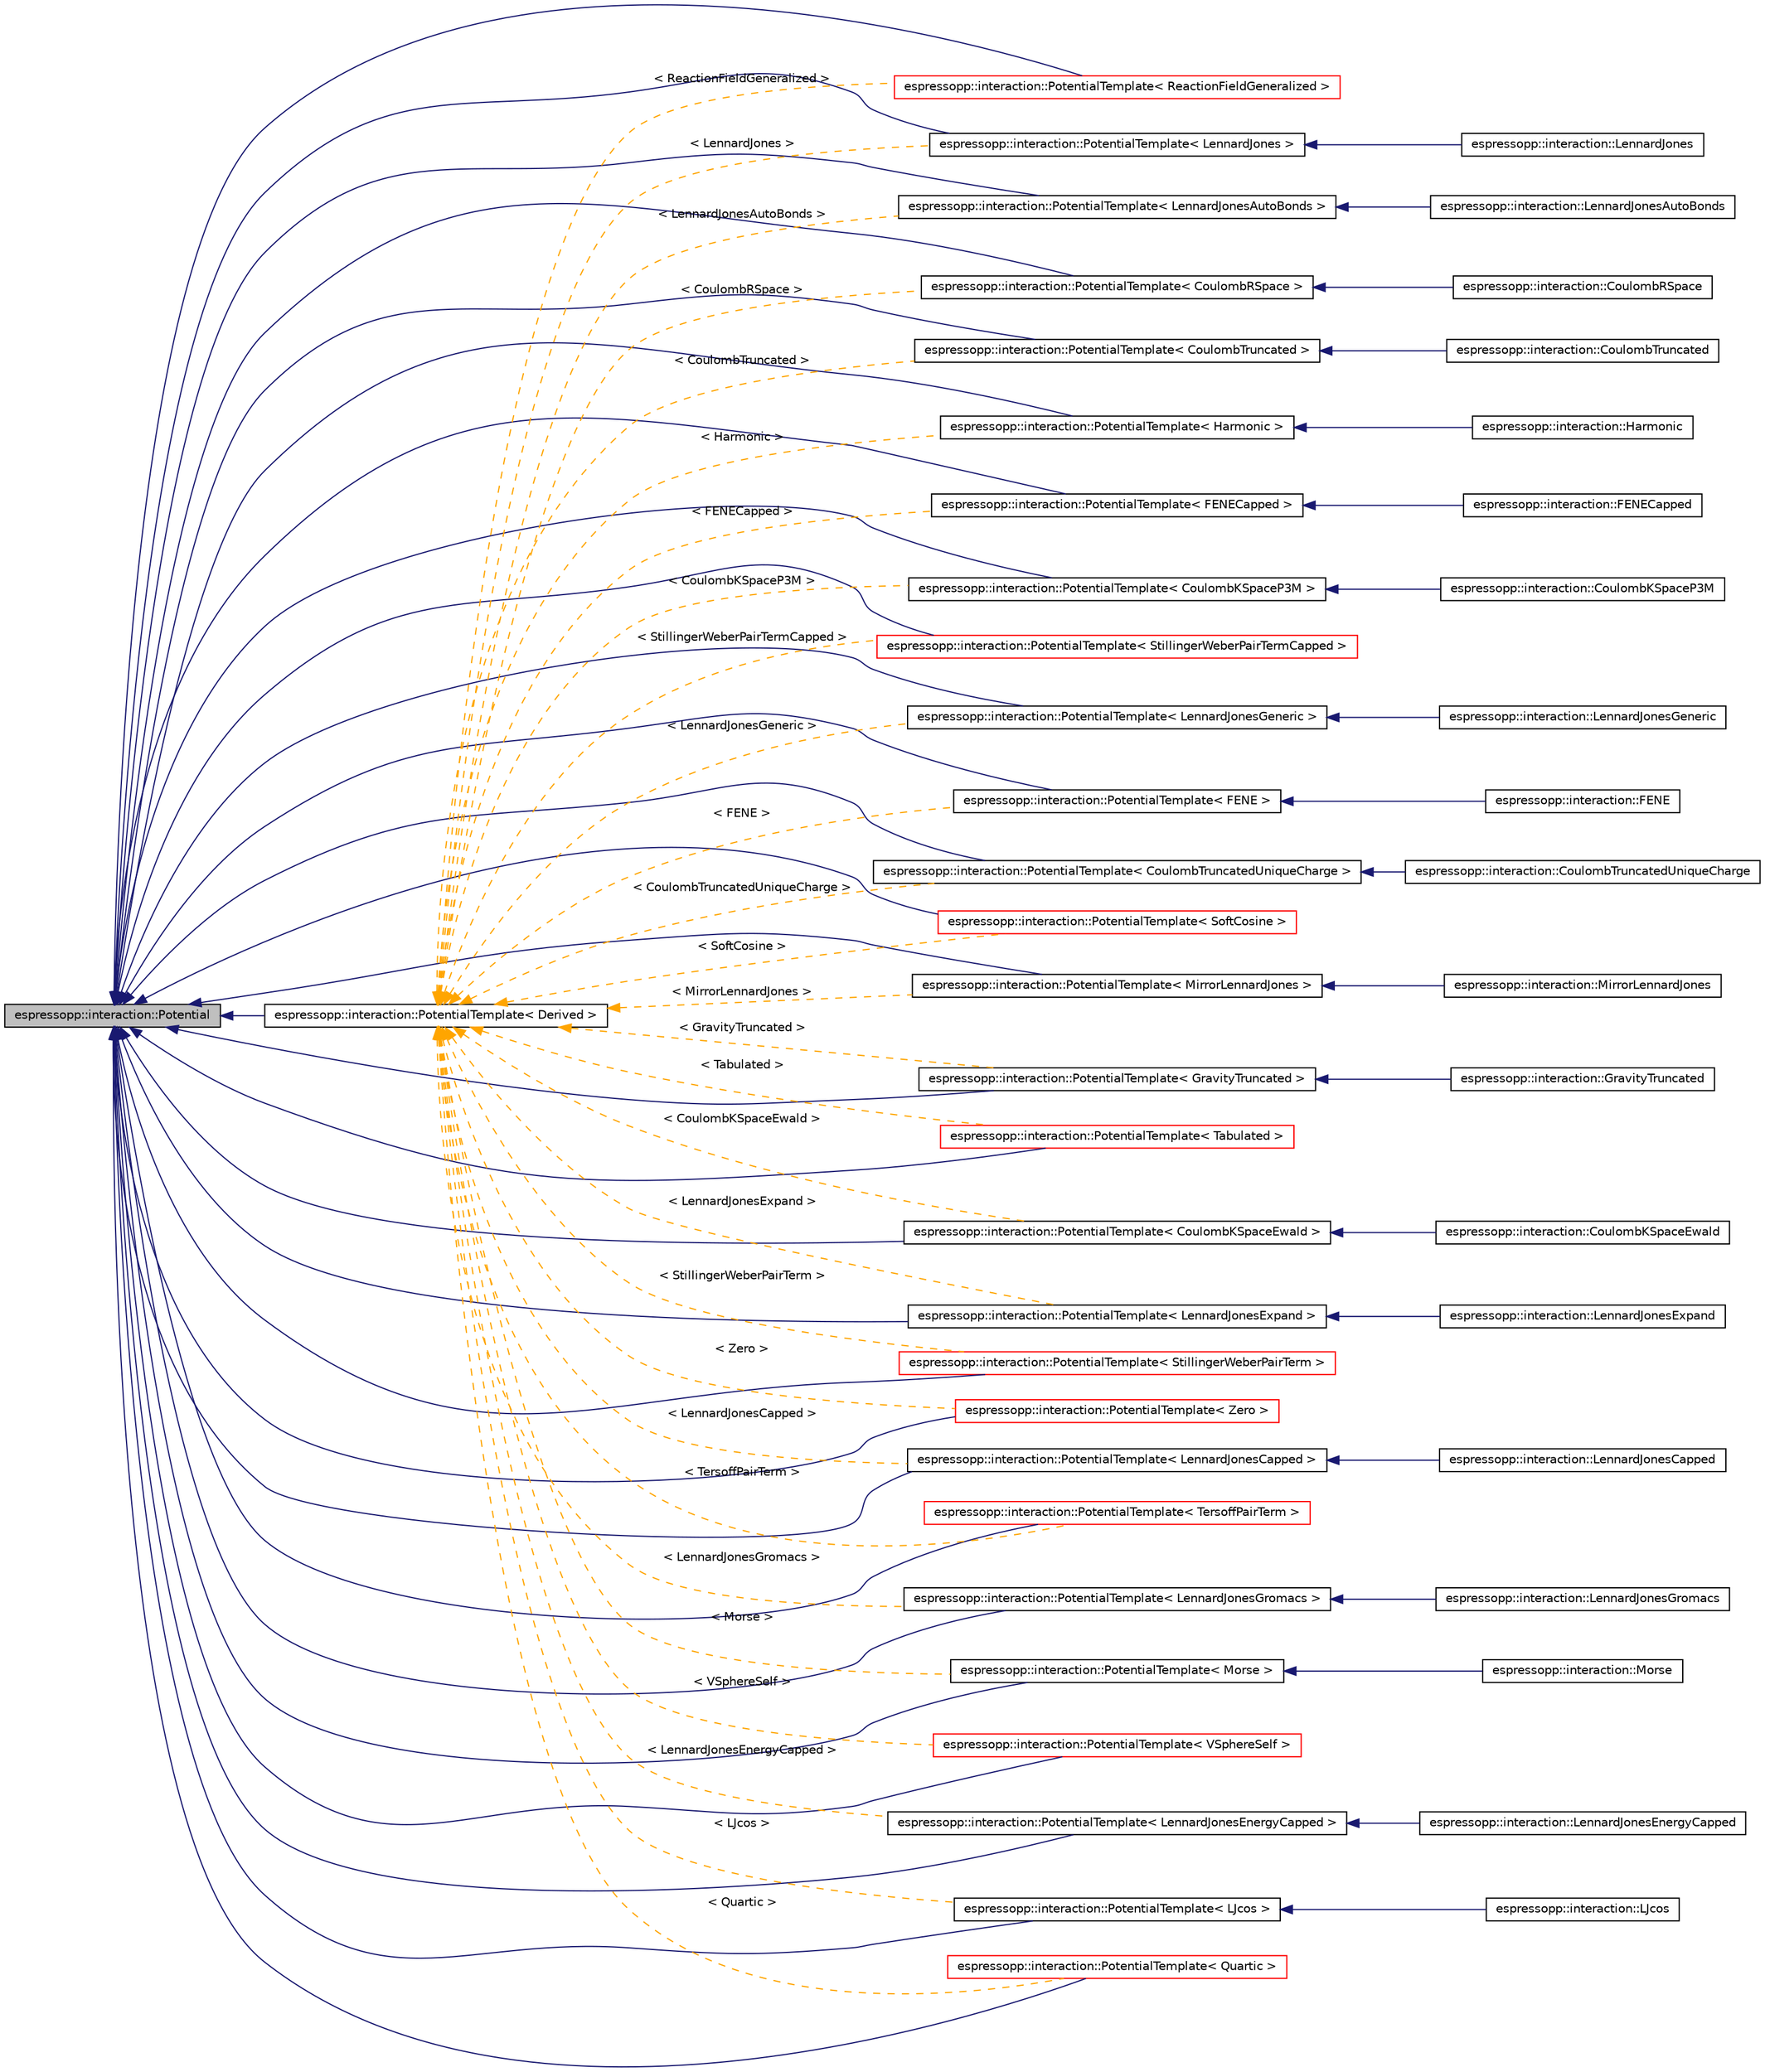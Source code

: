 digraph G
{
  edge [fontname="Helvetica",fontsize="10",labelfontname="Helvetica",labelfontsize="10"];
  node [fontname="Helvetica",fontsize="10",shape=record];
  rankdir="LR";
  Node1 [label="espressopp::interaction::Potential",height=0.2,width=0.4,color="black", fillcolor="grey75", style="filled" fontcolor="black"];
  Node1 -> Node2 [dir="back",color="midnightblue",fontsize="10",style="solid",fontname="Helvetica"];
  Node2 [label="espressopp::interaction::PotentialTemplate\< Derived \>",height=0.2,width=0.4,color="black", fillcolor="white", style="filled",URL="$classespressopp_1_1interaction_1_1PotentialTemplate.html",tooltip="Provides a template for the simple implementation of a shifted, absolute distance dependent potential..."];
  Node2 -> Node3 [dir="back",color="orange",fontsize="10",style="dashed",label=" \< LennardJonesGeneric \>" ,fontname="Helvetica"];
  Node3 [label="espressopp::interaction::PotentialTemplate\< LennardJonesGeneric \>",height=0.2,width=0.4,color="black", fillcolor="white", style="filled",URL="$classespressopp_1_1interaction_1_1PotentialTemplate.html"];
  Node3 -> Node4 [dir="back",color="midnightblue",fontsize="10",style="solid",fontname="Helvetica"];
  Node4 [label="espressopp::interaction::LennardJonesGeneric",height=0.2,width=0.4,color="black", fillcolor="white", style="filled",URL="$classespressopp_1_1interaction_1_1LennardJonesGeneric.html",tooltip="This class provides methods to compute forces and energies of the a generic Lennard Jones potential w..."];
  Node2 -> Node5 [dir="back",color="orange",fontsize="10",style="dashed",label=" \< CoulombTruncated \>" ,fontname="Helvetica"];
  Node5 [label="espressopp::interaction::PotentialTemplate\< CoulombTruncated \>",height=0.2,width=0.4,color="black", fillcolor="white", style="filled",URL="$classespressopp_1_1interaction_1_1PotentialTemplate.html"];
  Node5 -> Node6 [dir="back",color="midnightblue",fontsize="10",style="solid",fontname="Helvetica"];
  Node6 [label="espressopp::interaction::CoulombTruncated",height=0.2,width=0.4,color="black", fillcolor="white", style="filled",URL="$classespressopp_1_1interaction_1_1CoulombTruncated.html"];
  Node2 -> Node7 [dir="back",color="orange",fontsize="10",style="dashed",label=" \< StillingerWeberPairTermCapped \>" ,fontname="Helvetica"];
  Node7 [label="espressopp::interaction::PotentialTemplate\< StillingerWeberPairTermCapped \>",height=0.2,width=0.4,color="red", fillcolor="white", style="filled",URL="$classespressopp_1_1interaction_1_1PotentialTemplate.html"];
  Node2 -> Node8 [dir="back",color="orange",fontsize="10",style="dashed",label=" \< SoftCosine \>" ,fontname="Helvetica"];
  Node8 [label="espressopp::interaction::PotentialTemplate\< SoftCosine \>",height=0.2,width=0.4,color="red", fillcolor="white", style="filled",URL="$classespressopp_1_1interaction_1_1PotentialTemplate.html"];
  Node2 -> Node9 [dir="back",color="orange",fontsize="10",style="dashed",label=" \< LennardJones \>" ,fontname="Helvetica"];
  Node9 [label="espressopp::interaction::PotentialTemplate\< LennardJones \>",height=0.2,width=0.4,color="black", fillcolor="white", style="filled",URL="$classespressopp_1_1interaction_1_1PotentialTemplate.html"];
  Node9 -> Node10 [dir="back",color="midnightblue",fontsize="10",style="solid",fontname="Helvetica"];
  Node10 [label="espressopp::interaction::LennardJones",height=0.2,width=0.4,color="black", fillcolor="white", style="filled",URL="$classespressopp_1_1interaction_1_1LennardJones.html",tooltip="This class provides methods to compute forces and energies of the Lennard Jones potential."];
  Node2 -> Node11 [dir="back",color="orange",fontsize="10",style="dashed",label=" \< CoulombRSpace \>" ,fontname="Helvetica"];
  Node11 [label="espressopp::interaction::PotentialTemplate\< CoulombRSpace \>",height=0.2,width=0.4,color="black", fillcolor="white", style="filled",URL="$classespressopp_1_1interaction_1_1PotentialTemplate.html"];
  Node11 -> Node12 [dir="back",color="midnightblue",fontsize="10",style="solid",fontname="Helvetica"];
  Node12 [label="espressopp::interaction::CoulombRSpace",height=0.2,width=0.4,color="black", fillcolor="white", style="filled",URL="$classespressopp_1_1interaction_1_1CoulombRSpace.html"];
  Node2 -> Node13 [dir="back",color="orange",fontsize="10",style="dashed",label=" \< CoulombTruncatedUniqueCharge \>" ,fontname="Helvetica"];
  Node13 [label="espressopp::interaction::PotentialTemplate\< CoulombTruncatedUniqueCharge \>",height=0.2,width=0.4,color="black", fillcolor="white", style="filled",URL="$classespressopp_1_1interaction_1_1PotentialTemplate.html"];
  Node13 -> Node14 [dir="back",color="midnightblue",fontsize="10",style="solid",fontname="Helvetica"];
  Node14 [label="espressopp::interaction::CoulombTruncatedUniqueCharge",height=0.2,width=0.4,color="black", fillcolor="white", style="filled",URL="$classespressopp_1_1interaction_1_1CoulombTruncatedUniqueCharge.html"];
  Node2 -> Node15 [dir="back",color="orange",fontsize="10",style="dashed",label=" \< ReactionFieldGeneralized \>" ,fontname="Helvetica"];
  Node15 [label="espressopp::interaction::PotentialTemplate\< ReactionFieldGeneralized \>",height=0.2,width=0.4,color="red", fillcolor="white", style="filled",URL="$classespressopp_1_1interaction_1_1PotentialTemplate.html"];
  Node2 -> Node16 [dir="back",color="orange",fontsize="10",style="dashed",label=" \< LennardJonesAutoBonds \>" ,fontname="Helvetica"];
  Node16 [label="espressopp::interaction::PotentialTemplate\< LennardJonesAutoBonds \>",height=0.2,width=0.4,color="black", fillcolor="white", style="filled",URL="$classespressopp_1_1interaction_1_1PotentialTemplate.html"];
  Node16 -> Node17 [dir="back",color="midnightblue",fontsize="10",style="solid",fontname="Helvetica"];
  Node17 [label="espressopp::interaction::LennardJonesAutoBonds",height=0.2,width=0.4,color="black", fillcolor="white", style="filled",URL="$classespressopp_1_1interaction_1_1LennardJonesAutoBonds.html",tooltip="This class provides methods to compute forces and energies of the Lennard Jones potential."];
  Node2 -> Node18 [dir="back",color="orange",fontsize="10",style="dashed",label=" \< Harmonic \>" ,fontname="Helvetica"];
  Node18 [label="espressopp::interaction::PotentialTemplate\< Harmonic \>",height=0.2,width=0.4,color="black", fillcolor="white", style="filled",URL="$classespressopp_1_1interaction_1_1PotentialTemplate.html"];
  Node18 -> Node19 [dir="back",color="midnightblue",fontsize="10",style="solid",fontname="Helvetica"];
  Node19 [label="espressopp::interaction::Harmonic",height=0.2,width=0.4,color="black", fillcolor="white", style="filled",URL="$classespressopp_1_1interaction_1_1Harmonic.html"];
  Node2 -> Node20 [dir="back",color="orange",fontsize="10",style="dashed",label=" \< Tabulated \>" ,fontname="Helvetica"];
  Node20 [label="espressopp::interaction::PotentialTemplate\< Tabulated \>",height=0.2,width=0.4,color="red", fillcolor="white", style="filled",URL="$classespressopp_1_1interaction_1_1PotentialTemplate.html"];
  Node2 -> Node21 [dir="back",color="orange",fontsize="10",style="dashed",label=" \< FENECapped \>" ,fontname="Helvetica"];
  Node21 [label="espressopp::interaction::PotentialTemplate\< FENECapped \>",height=0.2,width=0.4,color="black", fillcolor="white", style="filled",URL="$classespressopp_1_1interaction_1_1PotentialTemplate.html"];
  Node21 -> Node22 [dir="back",color="midnightblue",fontsize="10",style="solid",fontname="Helvetica"];
  Node22 [label="espressopp::interaction::FENECapped",height=0.2,width=0.4,color="black", fillcolor="white", style="filled",URL="$classespressopp_1_1interaction_1_1FENECapped.html",tooltip="This class provides methods to compute forces and energies of the FENECapped potential."];
  Node2 -> Node23 [dir="back",color="orange",fontsize="10",style="dashed",label=" \< FENE \>" ,fontname="Helvetica"];
  Node23 [label="espressopp::interaction::PotentialTemplate\< FENE \>",height=0.2,width=0.4,color="black", fillcolor="white", style="filled",URL="$classespressopp_1_1interaction_1_1PotentialTemplate.html"];
  Node23 -> Node24 [dir="back",color="midnightblue",fontsize="10",style="solid",fontname="Helvetica"];
  Node24 [label="espressopp::interaction::FENE",height=0.2,width=0.4,color="black", fillcolor="white", style="filled",URL="$classespressopp_1_1interaction_1_1FENE.html",tooltip="This class provides methods to compute forces and energies of the FENE potential."];
  Node2 -> Node25 [dir="back",color="orange",fontsize="10",style="dashed",label=" \< VSphereSelf \>" ,fontname="Helvetica"];
  Node25 [label="espressopp::interaction::PotentialTemplate\< VSphereSelf \>",height=0.2,width=0.4,color="red", fillcolor="white", style="filled",URL="$classespressopp_1_1interaction_1_1PotentialTemplate.html"];
  Node2 -> Node26 [dir="back",color="orange",fontsize="10",style="dashed",label=" \< LJcos \>" ,fontname="Helvetica"];
  Node26 [label="espressopp::interaction::PotentialTemplate\< LJcos \>",height=0.2,width=0.4,color="black", fillcolor="white", style="filled",URL="$classespressopp_1_1interaction_1_1PotentialTemplate.html"];
  Node26 -> Node27 [dir="back",color="midnightblue",fontsize="10",style="solid",fontname="Helvetica"];
  Node27 [label="espressopp::interaction::LJcos",height=0.2,width=0.4,color="black", fillcolor="white", style="filled",URL="$classespressopp_1_1interaction_1_1LJcos.html",tooltip="This class provides methods to compute forces and energies of the modified Lennard Jones potential..."];
  Node2 -> Node28 [dir="back",color="orange",fontsize="10",style="dashed",label=" \< LennardJonesExpand \>" ,fontname="Helvetica"];
  Node28 [label="espressopp::interaction::PotentialTemplate\< LennardJonesExpand \>",height=0.2,width=0.4,color="black", fillcolor="white", style="filled",URL="$classespressopp_1_1interaction_1_1PotentialTemplate.html"];
  Node28 -> Node29 [dir="back",color="midnightblue",fontsize="10",style="solid",fontname="Helvetica"];
  Node29 [label="espressopp::interaction::LennardJonesExpand",height=0.2,width=0.4,color="black", fillcolor="white", style="filled",URL="$classespressopp_1_1interaction_1_1LennardJonesExpand.html"];
  Node2 -> Node30 [dir="back",color="orange",fontsize="10",style="dashed",label=" \< TersoffPairTerm \>" ,fontname="Helvetica"];
  Node30 [label="espressopp::interaction::PotentialTemplate\< TersoffPairTerm \>",height=0.2,width=0.4,color="red", fillcolor="white", style="filled",URL="$classespressopp_1_1interaction_1_1PotentialTemplate.html"];
  Node2 -> Node31 [dir="back",color="orange",fontsize="10",style="dashed",label=" \< CoulombKSpaceEwald \>" ,fontname="Helvetica"];
  Node31 [label="espressopp::interaction::PotentialTemplate\< CoulombKSpaceEwald \>",height=0.2,width=0.4,color="black", fillcolor="white", style="filled",URL="$classespressopp_1_1interaction_1_1PotentialTemplate.html"];
  Node31 -> Node32 [dir="back",color="midnightblue",fontsize="10",style="solid",fontname="Helvetica"];
  Node32 [label="espressopp::interaction::CoulombKSpaceEwald",height=0.2,width=0.4,color="black", fillcolor="white", style="filled",URL="$classespressopp_1_1interaction_1_1CoulombKSpaceEwald.html",tooltip="This class provides methods to compute forces and energies of the CoulombKSpaceEwald part..."];
  Node2 -> Node33 [dir="back",color="orange",fontsize="10",style="dashed",label=" \< LennardJonesGromacs \>" ,fontname="Helvetica"];
  Node33 [label="espressopp::interaction::PotentialTemplate\< LennardJonesGromacs \>",height=0.2,width=0.4,color="black", fillcolor="white", style="filled",URL="$classespressopp_1_1interaction_1_1PotentialTemplate.html"];
  Node33 -> Node34 [dir="back",color="midnightblue",fontsize="10",style="solid",fontname="Helvetica"];
  Node34 [label="espressopp::interaction::LennardJonesGromacs",height=0.2,width=0.4,color="black", fillcolor="white", style="filled",URL="$classespressopp_1_1interaction_1_1LennardJonesGromacs.html"];
  Node2 -> Node35 [dir="back",color="orange",fontsize="10",style="dashed",label=" \< LennardJonesEnergyCapped \>" ,fontname="Helvetica"];
  Node35 [label="espressopp::interaction::PotentialTemplate\< LennardJonesEnergyCapped \>",height=0.2,width=0.4,color="black", fillcolor="white", style="filled",URL="$classespressopp_1_1interaction_1_1PotentialTemplate.html"];
  Node35 -> Node36 [dir="back",color="midnightblue",fontsize="10",style="solid",fontname="Helvetica"];
  Node36 [label="espressopp::interaction::LennardJonesEnergyCapped",height=0.2,width=0.4,color="black", fillcolor="white", style="filled",URL="$classespressopp_1_1interaction_1_1LennardJonesEnergyCapped.html",tooltip="This class provides methods to compute forces and energies of the Lennard Jones potential with capped..."];
  Node2 -> Node37 [dir="back",color="orange",fontsize="10",style="dashed",label=" \< Quartic \>" ,fontname="Helvetica"];
  Node37 [label="espressopp::interaction::PotentialTemplate\< Quartic \>",height=0.2,width=0.4,color="red", fillcolor="white", style="filled",URL="$classespressopp_1_1interaction_1_1PotentialTemplate.html"];
  Node2 -> Node38 [dir="back",color="orange",fontsize="10",style="dashed",label=" \< GravityTruncated \>" ,fontname="Helvetica"];
  Node38 [label="espressopp::interaction::PotentialTemplate\< GravityTruncated \>",height=0.2,width=0.4,color="black", fillcolor="white", style="filled",URL="$classespressopp_1_1interaction_1_1PotentialTemplate.html"];
  Node38 -> Node39 [dir="back",color="midnightblue",fontsize="10",style="solid",fontname="Helvetica"];
  Node39 [label="espressopp::interaction::GravityTruncated",height=0.2,width=0.4,color="black", fillcolor="white", style="filled",URL="$classespressopp_1_1interaction_1_1GravityTruncated.html"];
  Node2 -> Node40 [dir="back",color="orange",fontsize="10",style="dashed",label=" \< CoulombKSpaceP3M \>" ,fontname="Helvetica"];
  Node40 [label="espressopp::interaction::PotentialTemplate\< CoulombKSpaceP3M \>",height=0.2,width=0.4,color="black", fillcolor="white", style="filled",URL="$classespressopp_1_1interaction_1_1PotentialTemplate.html"];
  Node40 -> Node41 [dir="back",color="midnightblue",fontsize="10",style="solid",fontname="Helvetica"];
  Node41 [label="espressopp::interaction::CoulombKSpaceP3M",height=0.2,width=0.4,color="black", fillcolor="white", style="filled",URL="$classespressopp_1_1interaction_1_1CoulombKSpaceP3M.html",tooltip="This class provides methods to compute forces and energies of the CoulombKSpaceP3M part..."];
  Node2 -> Node42 [dir="back",color="orange",fontsize="10",style="dashed",label=" \< LennardJonesCapped \>" ,fontname="Helvetica"];
  Node42 [label="espressopp::interaction::PotentialTemplate\< LennardJonesCapped \>",height=0.2,width=0.4,color="black", fillcolor="white", style="filled",URL="$classespressopp_1_1interaction_1_1PotentialTemplate.html"];
  Node42 -> Node43 [dir="back",color="midnightblue",fontsize="10",style="solid",fontname="Helvetica"];
  Node43 [label="espressopp::interaction::LennardJonesCapped",height=0.2,width=0.4,color="black", fillcolor="white", style="filled",URL="$classespressopp_1_1interaction_1_1LennardJonesCapped.html",tooltip="This class provides methods to compute forces and energies of the Lennard Jones potential with capped..."];
  Node2 -> Node44 [dir="back",color="orange",fontsize="10",style="dashed",label=" \< MirrorLennardJones \>" ,fontname="Helvetica"];
  Node44 [label="espressopp::interaction::PotentialTemplate\< MirrorLennardJones \>",height=0.2,width=0.4,color="black", fillcolor="white", style="filled",URL="$classespressopp_1_1interaction_1_1PotentialTemplate.html"];
  Node44 -> Node45 [dir="back",color="midnightblue",fontsize="10",style="solid",fontname="Helvetica"];
  Node45 [label="espressopp::interaction::MirrorLennardJones",height=0.2,width=0.4,color="black", fillcolor="white", style="filled",URL="$classespressopp_1_1interaction_1_1MirrorLennardJones.html",tooltip="This class provides methods to compute forces and energies of the Mirror Lennard-Jones potential..."];
  Node2 -> Node46 [dir="back",color="orange",fontsize="10",style="dashed",label=" \< Zero \>" ,fontname="Helvetica"];
  Node46 [label="espressopp::interaction::PotentialTemplate\< Zero \>",height=0.2,width=0.4,color="red", fillcolor="white", style="filled",URL="$classespressopp_1_1interaction_1_1PotentialTemplate.html"];
  Node2 -> Node47 [dir="back",color="orange",fontsize="10",style="dashed",label=" \< Morse \>" ,fontname="Helvetica"];
  Node47 [label="espressopp::interaction::PotentialTemplate\< Morse \>",height=0.2,width=0.4,color="black", fillcolor="white", style="filled",URL="$classespressopp_1_1interaction_1_1PotentialTemplate.html"];
  Node47 -> Node48 [dir="back",color="midnightblue",fontsize="10",style="solid",fontname="Helvetica"];
  Node48 [label="espressopp::interaction::Morse",height=0.2,width=0.4,color="black", fillcolor="white", style="filled",URL="$classespressopp_1_1interaction_1_1Morse.html",tooltip="This class provides methods to compute forces and energies of the Morse potential."];
  Node2 -> Node49 [dir="back",color="orange",fontsize="10",style="dashed",label=" \< StillingerWeberPairTerm \>" ,fontname="Helvetica"];
  Node49 [label="espressopp::interaction::PotentialTemplate\< StillingerWeberPairTerm \>",height=0.2,width=0.4,color="red", fillcolor="white", style="filled",URL="$classespressopp_1_1interaction_1_1PotentialTemplate.html"];
  Node1 -> Node31 [dir="back",color="midnightblue",fontsize="10",style="solid",fontname="Helvetica"];
  Node1 -> Node40 [dir="back",color="midnightblue",fontsize="10",style="solid",fontname="Helvetica"];
  Node1 -> Node11 [dir="back",color="midnightblue",fontsize="10",style="solid",fontname="Helvetica"];
  Node1 -> Node5 [dir="back",color="midnightblue",fontsize="10",style="solid",fontname="Helvetica"];
  Node1 -> Node13 [dir="back",color="midnightblue",fontsize="10",style="solid",fontname="Helvetica"];
  Node1 -> Node23 [dir="back",color="midnightblue",fontsize="10",style="solid",fontname="Helvetica"];
  Node1 -> Node21 [dir="back",color="midnightblue",fontsize="10",style="solid",fontname="Helvetica"];
  Node1 -> Node38 [dir="back",color="midnightblue",fontsize="10",style="solid",fontname="Helvetica"];
  Node1 -> Node18 [dir="back",color="midnightblue",fontsize="10",style="solid",fontname="Helvetica"];
  Node1 -> Node9 [dir="back",color="midnightblue",fontsize="10",style="solid",fontname="Helvetica"];
  Node1 -> Node16 [dir="back",color="midnightblue",fontsize="10",style="solid",fontname="Helvetica"];
  Node1 -> Node42 [dir="back",color="midnightblue",fontsize="10",style="solid",fontname="Helvetica"];
  Node1 -> Node35 [dir="back",color="midnightblue",fontsize="10",style="solid",fontname="Helvetica"];
  Node1 -> Node28 [dir="back",color="midnightblue",fontsize="10",style="solid",fontname="Helvetica"];
  Node1 -> Node3 [dir="back",color="midnightblue",fontsize="10",style="solid",fontname="Helvetica"];
  Node1 -> Node33 [dir="back",color="midnightblue",fontsize="10",style="solid",fontname="Helvetica"];
  Node1 -> Node26 [dir="back",color="midnightblue",fontsize="10",style="solid",fontname="Helvetica"];
  Node1 -> Node44 [dir="back",color="midnightblue",fontsize="10",style="solid",fontname="Helvetica"];
  Node1 -> Node47 [dir="back",color="midnightblue",fontsize="10",style="solid",fontname="Helvetica"];
  Node1 -> Node37 [dir="back",color="midnightblue",fontsize="10",style="solid",fontname="Helvetica"];
  Node1 -> Node15 [dir="back",color="midnightblue",fontsize="10",style="solid",fontname="Helvetica"];
  Node1 -> Node8 [dir="back",color="midnightblue",fontsize="10",style="solid",fontname="Helvetica"];
  Node1 -> Node49 [dir="back",color="midnightblue",fontsize="10",style="solid",fontname="Helvetica"];
  Node1 -> Node7 [dir="back",color="midnightblue",fontsize="10",style="solid",fontname="Helvetica"];
  Node1 -> Node20 [dir="back",color="midnightblue",fontsize="10",style="solid",fontname="Helvetica"];
  Node1 -> Node30 [dir="back",color="midnightblue",fontsize="10",style="solid",fontname="Helvetica"];
  Node1 -> Node25 [dir="back",color="midnightblue",fontsize="10",style="solid",fontname="Helvetica"];
  Node1 -> Node46 [dir="back",color="midnightblue",fontsize="10",style="solid",fontname="Helvetica"];
}
